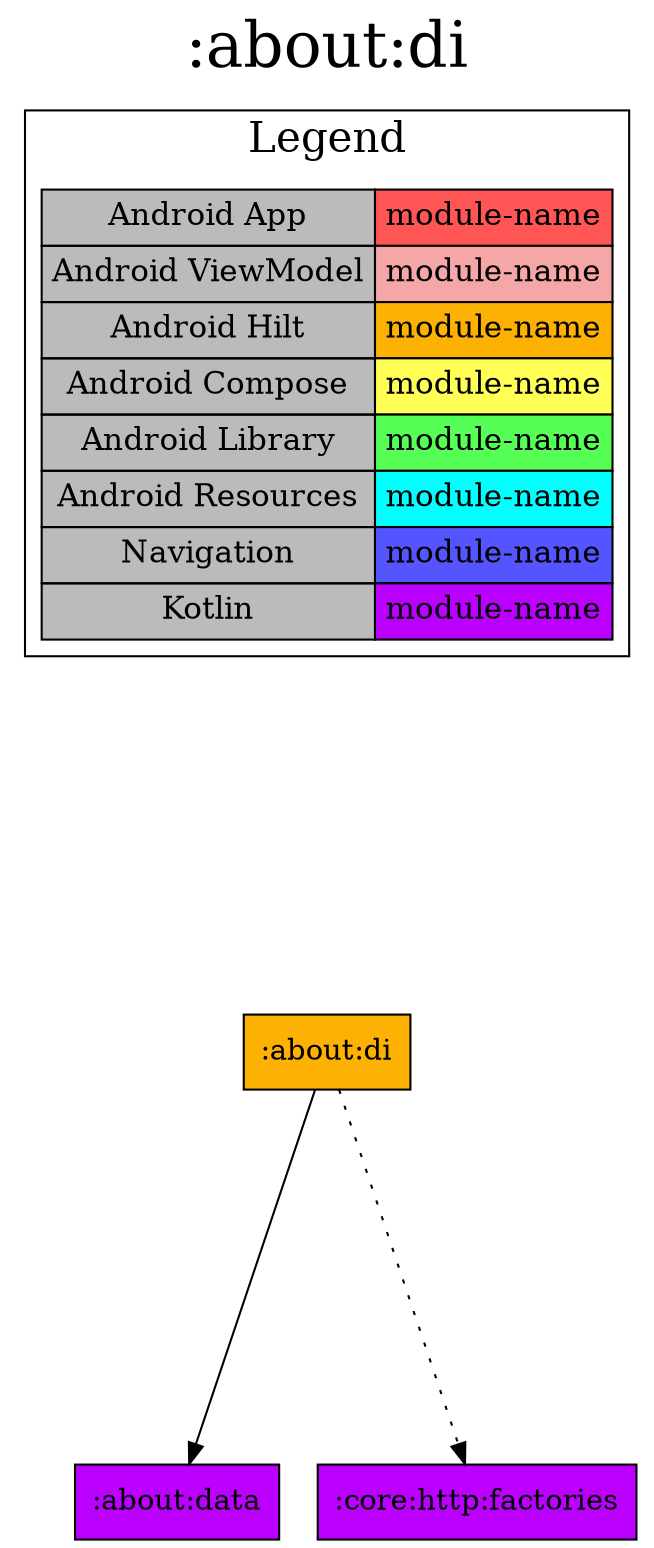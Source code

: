 digraph {
edge ["dir"="forward"]
graph ["dpi"="100","label"=":about:di","labelloc"="t","fontsize"="30","ranksep"="2.5","rankdir"="TB"]
node ["style"="filled"]
":about:di" ["shape"="box","fillcolor"="#FCB103"]
":about:data" ["fillcolor"="#BB00FF","shape"="box"]
":core:http:factories" ["fillcolor"="#BB00FF","shape"="box"]
{
edge ["dir"="none"]
graph ["rank"="same"]
":about:di"
}
":about:di" -> ":about:data"
":about:di" -> ":core:http:factories" ["style"="dotted"]
subgraph "cluster_legend" {
edge ["dir"="none"]
graph ["label"="Legend","fontsize"="20"]
"Legend" ["style"="filled","fillcolor"="#bbbbbb","shape"="none","margin"="0","fontsize"="15","label"=<
<TABLE BORDER="0" CELLBORDER="1" CELLSPACING="0" CELLPADDING="4">
<TR><TD>Android App</TD><TD BGCOLOR="#FF5555">module-name</TD></TR>
<TR><TD>Android ViewModel</TD><TD BGCOLOR="#F5A6A6">module-name</TD></TR>
<TR><TD>Android Hilt</TD><TD BGCOLOR="#FCB103">module-name</TD></TR>
<TR><TD>Android Compose</TD><TD BGCOLOR="#FFFF55">module-name</TD></TR>
<TR><TD>Android Library</TD><TD BGCOLOR="#55FF55">module-name</TD></TR>
<TR><TD>Android Resources</TD><TD BGCOLOR="#00FFFF">module-name</TD></TR>
<TR><TD>Navigation</TD><TD BGCOLOR="#5555FF">module-name</TD></TR>
<TR><TD>Kotlin</TD><TD BGCOLOR="#BB00FF">module-name</TD></TR>
</TABLE>
>]
} -> ":about:di" ["style"="invis"]
}